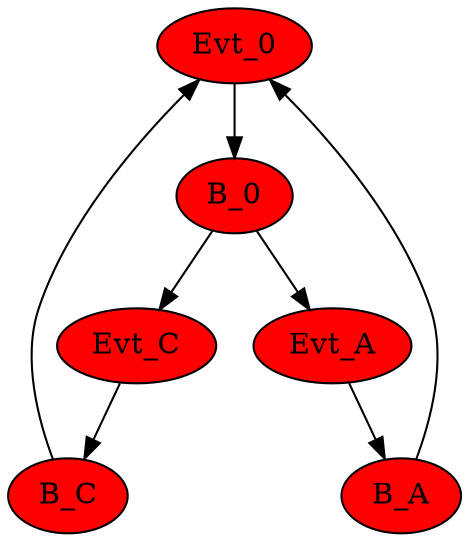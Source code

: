 digraph g {
name="helloadv";

graph []
edge  [type="defdst"]



subgraph cpu0 {
  node  [cpu="1", style="filled", fillcolor="red", color="black"];

  Evt_0   [type="tmsg",   toffs=          0,   fid=0, gid=5, evtno=205, sid=2, bpid=8, par="0x123"];
  B_0     [type="block",  tperiod=1000000000, qlo="1"];

  Evt_0 -> B_0;

  Evt_C  [type="tmsg",   toffs=          0,   fid=0, gid=5, evtno=205, sid=2, bpid=8, par="0x123", shape="oval"];
  B_C     [type="block",  tperiod=1000000000];

  Evt_C -> B_C;

  B_C -> Evt_0;
  B_0 -> Evt_C [type="altdst"];

   Evt_A   [type="tmsg",   toffs=          0,   fid=0, gid=5, evtno=205, sid=2, bpid=8, par="0x123"];
  B_A     [type="block",  tperiod=1000000000];

  Evt_A -> B_A -> Evt_0;
  B_0 -> Evt_A [type="altdst"];

}


}
